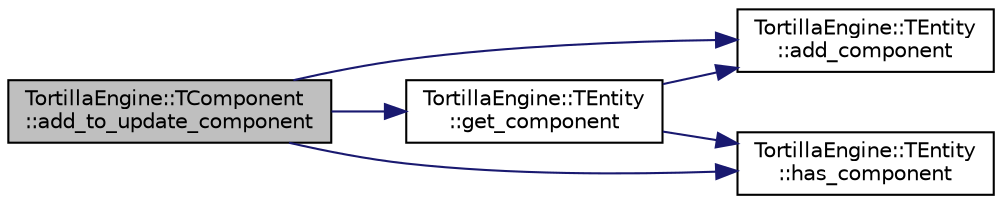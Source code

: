 digraph "TortillaEngine::TComponent::add_to_update_component"
{
 // LATEX_PDF_SIZE
  edge [fontname="Helvetica",fontsize="10",labelfontname="Helvetica",labelfontsize="10"];
  node [fontname="Helvetica",fontsize="10",shape=record];
  rankdir="LR";
  Node1 [label="TortillaEngine::TComponent\l::add_to_update_component",height=0.2,width=0.4,color="black", fillcolor="grey75", style="filled", fontcolor="black",tooltip="Adds this component to the update component of the entity. If no update component is added,..."];
  Node1 -> Node2 [color="midnightblue",fontsize="10",style="solid",fontname="Helvetica"];
  Node2 [label="TortillaEngine::TEntity\l::add_component",height=0.2,width=0.4,color="black", fillcolor="white", style="filled",URL="$class_tortilla_engine_1_1_t_entity.html#a7c761a79af1e3dfb48f4c054f69a5542",tooltip="Adds a component to this entity."];
  Node1 -> Node3 [color="midnightblue",fontsize="10",style="solid",fontname="Helvetica"];
  Node3 [label="TortillaEngine::TEntity\l::get_component",height=0.2,width=0.4,color="black", fillcolor="white", style="filled",URL="$class_tortilla_engine_1_1_t_entity.html#a86a0831b5fb108bfa8a2936943c0f93a",tooltip="Gets a reference to a component attached to this entity of the given type. If the component doesn't e..."];
  Node3 -> Node2 [color="midnightblue",fontsize="10",style="solid",fontname="Helvetica"];
  Node3 -> Node4 [color="midnightblue",fontsize="10",style="solid",fontname="Helvetica"];
  Node4 [label="TortillaEngine::TEntity\l::has_component",height=0.2,width=0.4,color="black", fillcolor="white", style="filled",URL="$class_tortilla_engine_1_1_t_entity.html#ab9914334d7b99fedf450d7fd684261d6",tooltip="Check if the entity has an attached component of the given type."];
  Node1 -> Node4 [color="midnightblue",fontsize="10",style="solid",fontname="Helvetica"];
}
